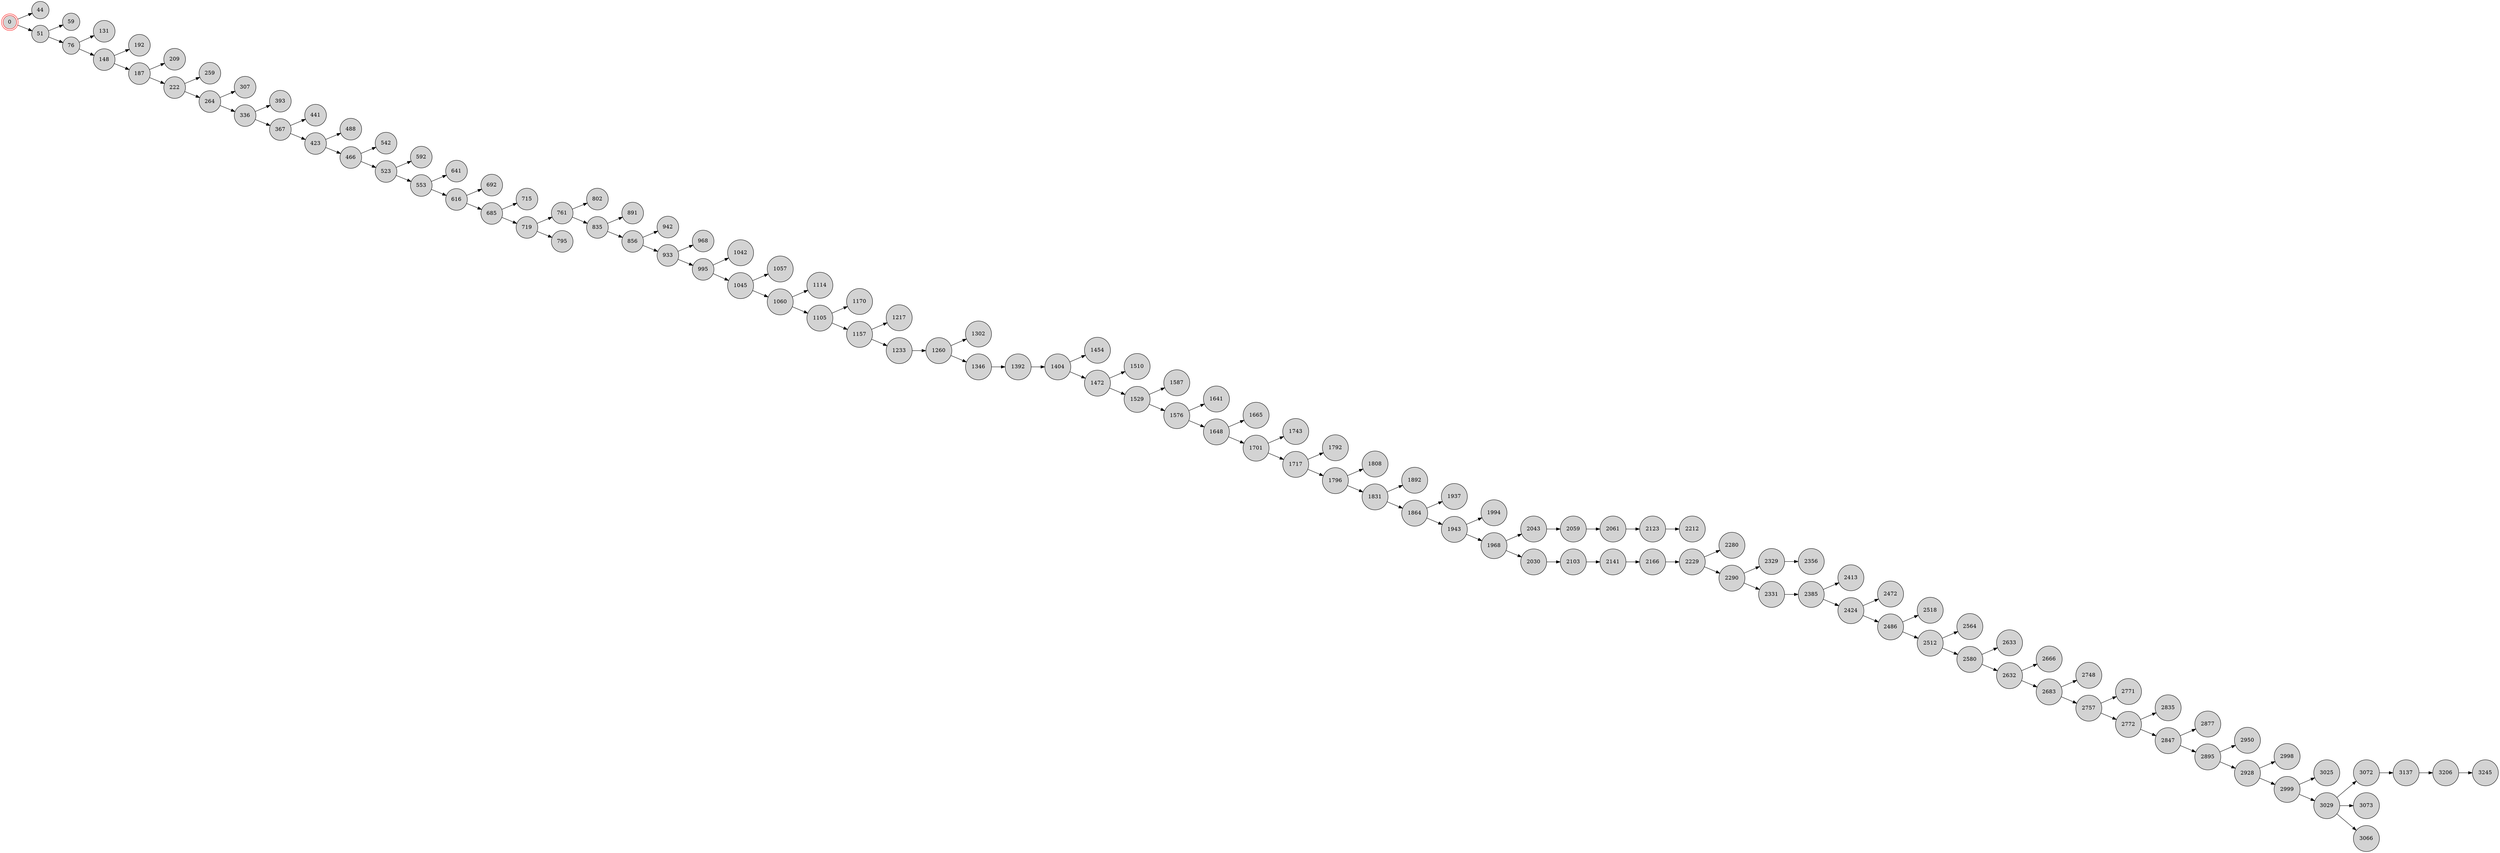 digraph BlockchainTree {
    rankdir=LR;
    node [shape=circle, style=filled, fillcolor=lightgray];

    0 [shape=doublecircle, color=red];
    0 -> 44;
    0 -> 51;
    51 -> 59;
    51 -> 76;
    76 -> 131;
    76 -> 148;
    148 -> 192;
    148 -> 187;
    187 -> 209;
    187 -> 222;
    222 -> 259;
    222 -> 264;
    264 -> 307;
    264 -> 336;
    336 -> 393;
    336 -> 367;
    367 -> 441;
    367 -> 423;
    423 -> 488;
    423 -> 466;
    466 -> 542;
    466 -> 523;
    523 -> 592;
    523 -> 553;
    553 -> 641;
    553 -> 616;
    616 -> 692;
    616 -> 685;
    685 -> 715;
    685 -> 719;
    719 -> 761;
    761 -> 802;
    719 -> 795;
    761 -> 835;
    835 -> 891;
    835 -> 856;
    856 -> 942;
    856 -> 933;
    933 -> 968;
    933 -> 995;
    995 -> 1042;
    995 -> 1045;
    1045 -> 1057;
    1045 -> 1060;
    1060 -> 1114;
    1060 -> 1105;
    1105 -> 1170;
    1105 -> 1157;
    1157 -> 1217;
    1157 -> 1233;
    1233 -> 1260;
    1260 -> 1302;
    1260 -> 1346;
    1346 -> 1392;
    1392 -> 1404;
    1404 -> 1454;
    1404 -> 1472;
    1472 -> 1510;
    1472 -> 1529;
    1529 -> 1587;
    1529 -> 1576;
    1576 -> 1641;
    1576 -> 1648;
    1648 -> 1665;
    1648 -> 1701;
    1701 -> 1743;
    1701 -> 1717;
    1717 -> 1792;
    1717 -> 1796;
    1796 -> 1808;
    1796 -> 1831;
    1831 -> 1892;
    1831 -> 1864;
    1864 -> 1937;
    1864 -> 1943;
    1943 -> 1994;
    1943 -> 1968;
    1968 -> 2043;
    2043 -> 2059;
    2059 -> 2061;
    1968 -> 2030;
    2061 -> 2123;
    2030 -> 2103;
    2103 -> 2141;
    2123 -> 2212;
    2141 -> 2166;
    2166 -> 2229;
    2229 -> 2280;
    2229 -> 2290;
    2290 -> 2329;
    2329 -> 2356;
    2290 -> 2331;
    2331 -> 2385;
    2385 -> 2413;
    2385 -> 2424;
    2424 -> 2472;
    2424 -> 2486;
    2486 -> 2518;
    2486 -> 2512;
    2512 -> 2564;
    2512 -> 2580;
    2580 -> 2633;
    2580 -> 2632;
    2632 -> 2666;
    2632 -> 2683;
    2683 -> 2748;
    2683 -> 2757;
    2757 -> 2771;
    2757 -> 2772;
    2772 -> 2835;
    2772 -> 2847;
    2847 -> 2877;
    2847 -> 2895;
    2895 -> 2950;
    2895 -> 2928;
    2928 -> 2998;
    2928 -> 2999;
    2999 -> 3025;
    2999 -> 3029;
    3029 -> 3072;
    3072 -> 3137;
    3029 -> 3073;
    3029 -> 3066;
    3137 -> 3206;
    3206 -> 3245;
}
